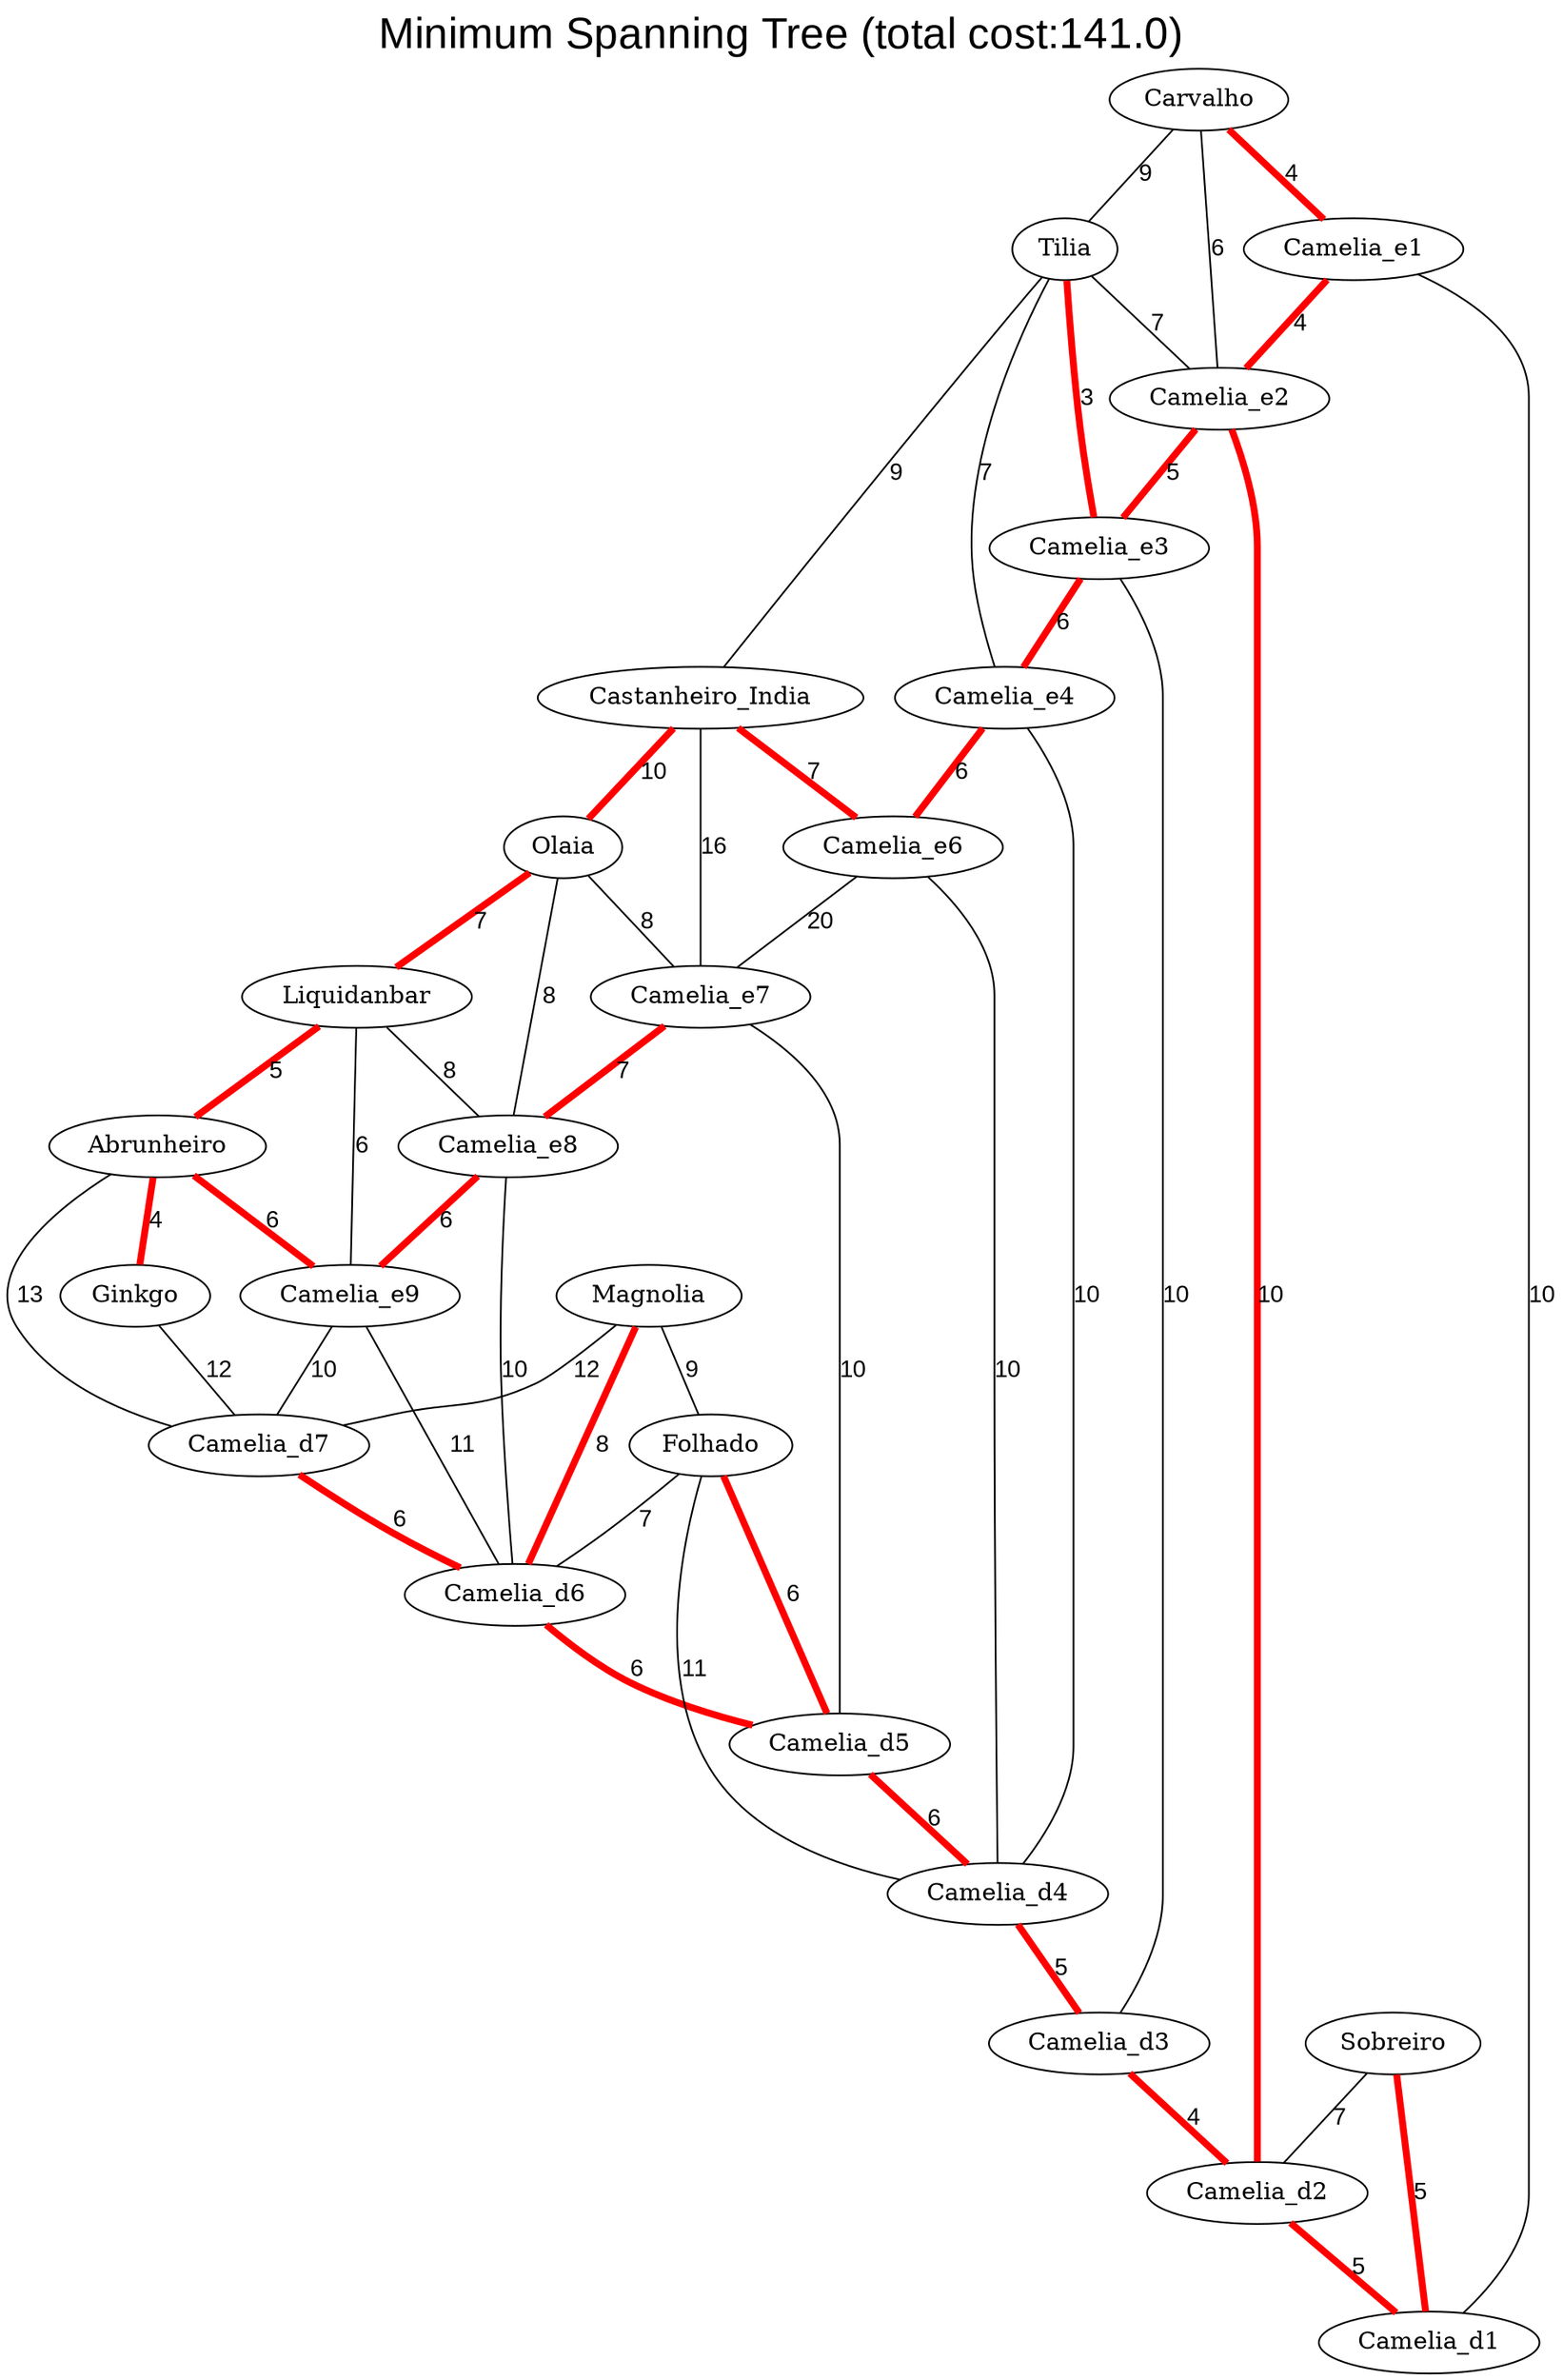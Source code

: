graph {
fontname="Arial";
splines="true";
sep="0.5";
labelloc="t";
label="Minimum Spanning Tree (total cost:141.0)";
fontsize=25;
fontweight=bold;
    "Tilia" -- "Camelia_e3" [label="3", color="red", len=2, penwidth=4.0, fontname="Arial"];
    "Camelia_d3" -- "Camelia_d2" [label="4", color="red", len=2, penwidth=4.0, fontname="Arial"];
    "Camelia_e1" -- "Camelia_e2" [label="4", color="red", len=2, penwidth=4.0, fontname="Arial"];
    "Carvalho" -- "Camelia_e1" [label="4", color="red", len=2, penwidth=4.0, fontname="Arial"];
    "Abrunheiro" -- "Ginkgo" [label="4", color="red", len=2, penwidth=4.0, fontname="Arial"];
    "Camelia_d4" -- "Camelia_d3" [label="5", color="red", len=2, penwidth=4.0, fontname="Arial"];
    "Camelia_d2" -- "Camelia_d1" [label="5", color="red", len=2, penwidth=4.0, fontname="Arial"];
    "Camelia_e2" -- "Camelia_e3" [label="5", color="red", len=2, penwidth=4.0, fontname="Arial"];
    "Sobreiro" -- "Camelia_d1" [label="5", color="red", len=2, penwidth=4.0, fontname="Arial"];
    "Liquidanbar" -- "Abrunheiro" [label="5", color="red", len=2, penwidth=4.0, fontname="Arial"];
    "Camelia_d7" -- "Camelia_d6" [label="6", color="red", len=2, penwidth=4.0, fontname="Arial"];
    "Camelia_e8" -- "Camelia_e9" [label="6", color="red", len=2, penwidth=4.0, fontname="Arial"];
    "Camelia_d5" -- "Camelia_d4" [label="6", color="red", len=2, penwidth=4.0, fontname="Arial"];
    "Camelia_e4" -- "Camelia_e6" [label="6", color="red", len=2, penwidth=4.0, fontname="Arial"];
    "Carvalho" -- "Camelia_e2" [label="6", color="black", len=2, penwidth=1.0, fontname="Arial"];
    "Camelia_d6" -- "Camelia_d5" [label="6", color="red", len=2, penwidth=4.0, fontname="Arial"];
    "Camelia_e3" -- "Camelia_e4" [label="6", color="red", len=2, penwidth=4.0, fontname="Arial"];
    "Abrunheiro" -- "Camelia_e9" [label="6", color="red", len=2, penwidth=4.0, fontname="Arial"];
    "Liquidanbar" -- "Camelia_e9" [label="6", color="black", len=2, penwidth=1.0, fontname="Arial"];
    "Folhado" -- "Camelia_d5" [label="6", color="red", len=2, penwidth=4.0, fontname="Arial"];
    "Camelia_e7" -- "Camelia_e8" [label="7", color="red", len=2, penwidth=4.0, fontname="Arial"];
    "Tilia" -- "Camelia_e2" [label="7", color="black", len=2, penwidth=1.0, fontname="Arial"];
    "Castanheiro_India" -- "Camelia_e6" [label="7", color="red", len=2, penwidth=4.0, fontname="Arial"];
    "Tilia" -- "Camelia_e4" [label="7", color="black", len=2, penwidth=1.0, fontname="Arial"];
    "Folhado" -- "Camelia_d6" [label="7", color="black", len=2, penwidth=1.0, fontname="Arial"];
    "Olaia" -- "Liquidanbar" [label="7", color="red", len=2, penwidth=4.0, fontname="Arial"];
    "Sobreiro" -- "Camelia_d2" [label="7", color="black", len=2, penwidth=1.0, fontname="Arial"];
    "Olaia" -- "Camelia_e7" [label="8", color="black", len=2, penwidth=1.0, fontname="Arial"];
    "Magnolia" -- "Camelia_d6" [label="8", color="red", len=2, penwidth=4.0, fontname="Arial"];
    "Liquidanbar" -- "Camelia_e8" [label="8", color="black", len=2, penwidth=1.0, fontname="Arial"];
    "Olaia" -- "Camelia_e8" [label="8", color="black", len=2, penwidth=1.0, fontname="Arial"];
    "Carvalho" -- "Tilia" [label="9", color="black", len=2, penwidth=1.0, fontname="Arial"];
    "Magnolia" -- "Folhado" [label="9", color="black", len=2, penwidth=1.0, fontname="Arial"];
    "Tilia" -- "Castanheiro_India" [label="9", color="black", len=2, penwidth=1.0, fontname="Arial"];
    "Camelia_e2" -- "Camelia_d2" [label="10", color="red", len=2, penwidth=4.0, fontname="Arial"];
    "Camelia_e6" -- "Camelia_d4" [label="10", color="black", len=2, penwidth=1.0, fontname="Arial"];
    "Camelia_e3" -- "Camelia_d3" [label="10", color="black", len=2, penwidth=1.0, fontname="Arial"];
    "Castanheiro_India" -- "Olaia" [label="10", color="red", len=2, penwidth=4.0, fontname="Arial"];
    "Camelia_e7" -- "Camelia_d5" [label="10", color="black", len=2, penwidth=1.0, fontname="Arial"];
    "Camelia_e4" -- "Camelia_d4" [label="10", color="black", len=2, penwidth=1.0, fontname="Arial"];
    "Camelia_e9" -- "Camelia_d7" [label="10", color="black", len=2, penwidth=1.0, fontname="Arial"];
    "Camelia_e8" -- "Camelia_d6" [label="10", color="black", len=2, penwidth=1.0, fontname="Arial"];
    "Camelia_e1" -- "Camelia_d1" [label="10", color="black", len=2, penwidth=1.0, fontname="Arial"];
    "Camelia_e9" -- "Camelia_d6" [label="11", color="black", len=2, penwidth=1.0, fontname="Arial"];
    "Folhado" -- "Camelia_d4" [label="11", color="black", len=2, penwidth=1.0, fontname="Arial"];
    "Magnolia" -- "Camelia_d7" [label="12", color="black", len=2, penwidth=1.0, fontname="Arial"];
    "Ginkgo" -- "Camelia_d7" [label="12", color="black", len=2, penwidth=1.0, fontname="Arial"];
    "Abrunheiro" -- "Camelia_d7" [label="13", color="black", len=2, penwidth=1.0, fontname="Arial"];
    "Castanheiro_India" -- "Camelia_e7" [label="16", color="black", len=2, penwidth=1.0, fontname="Arial"];
    "Camelia_e6" -- "Camelia_e7" [label="20", color="black", len=2, penwidth=1.0, fontname="Arial"];
}
